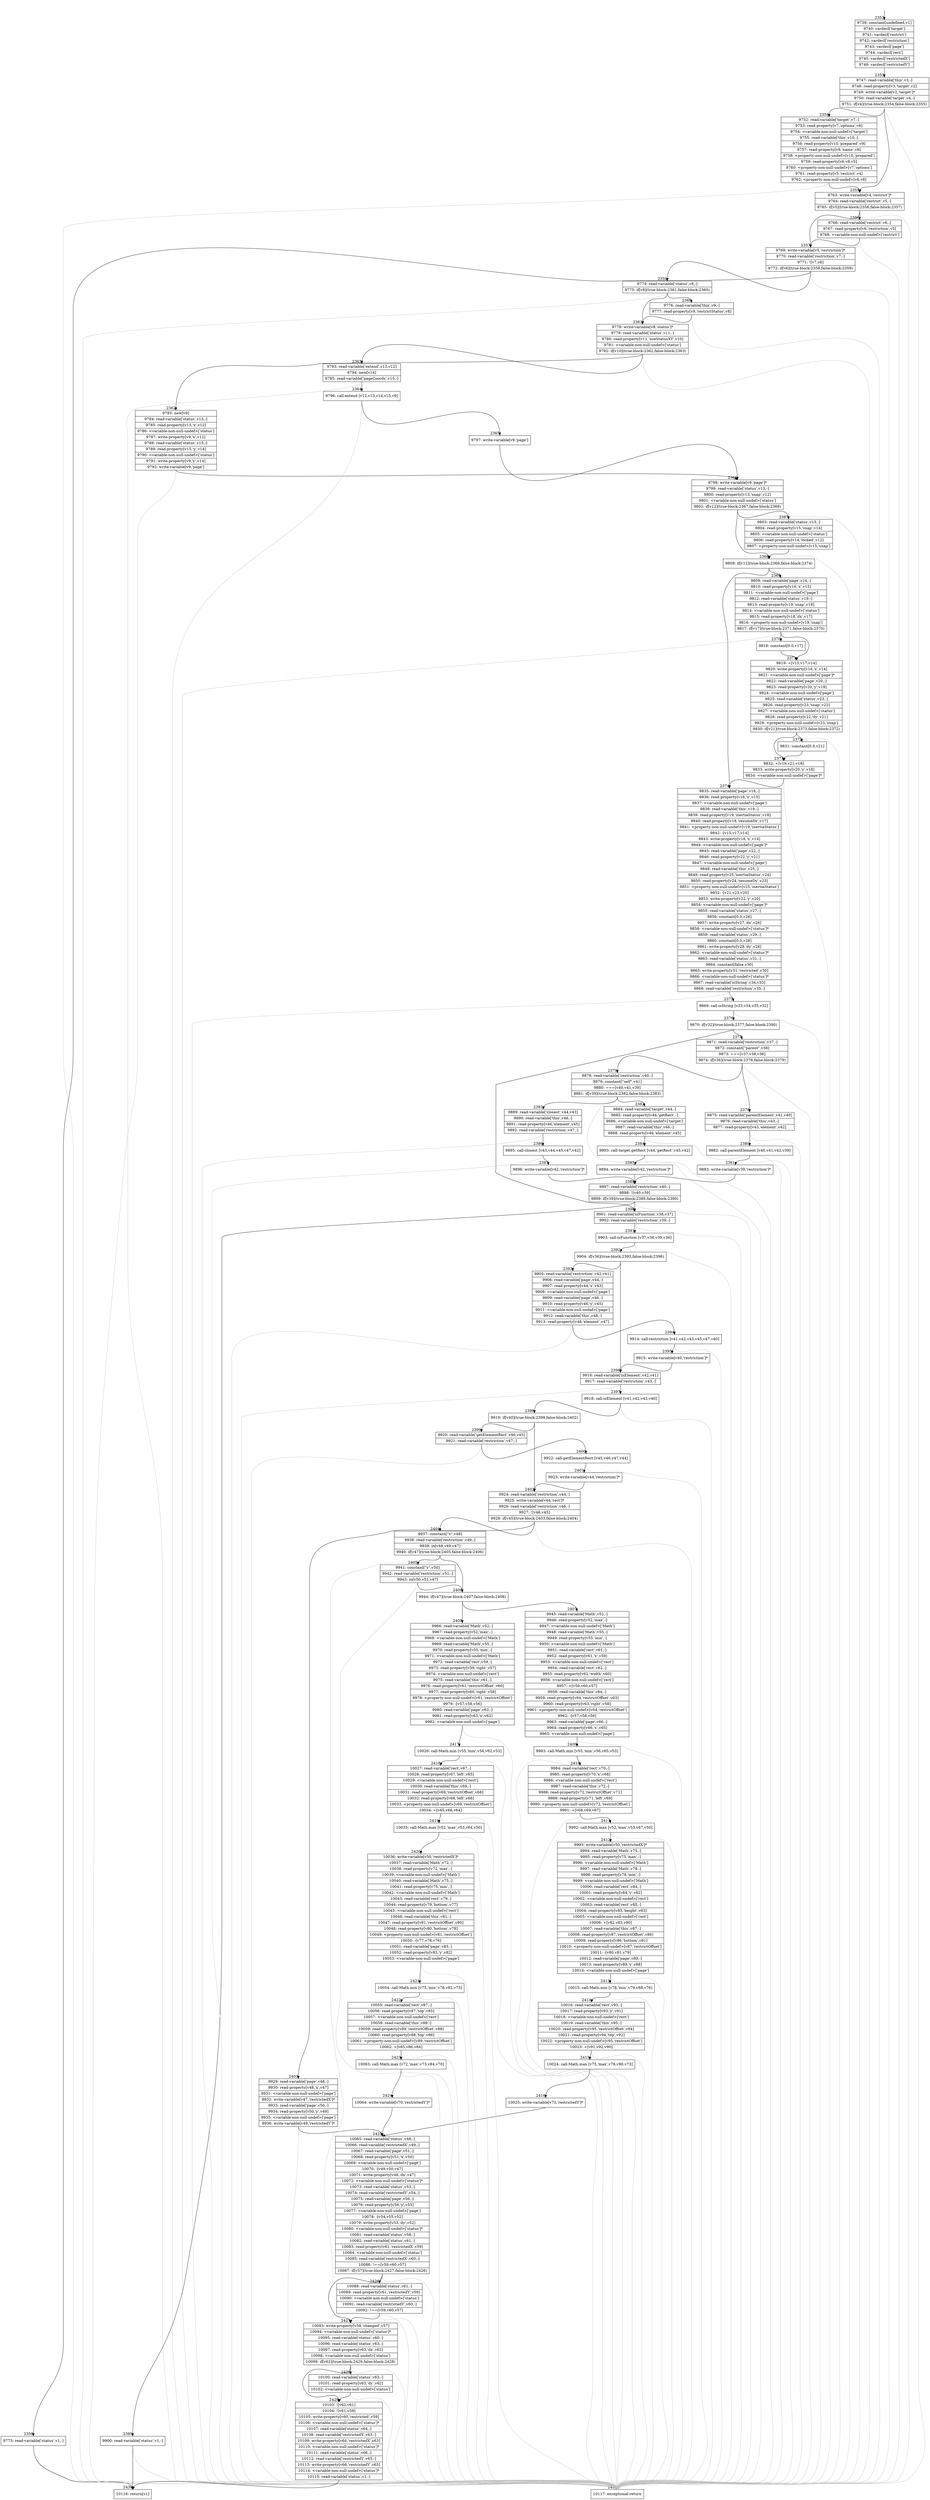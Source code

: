 digraph {
rankdir="TD"
BB_entry108[shape=none,label=""];
BB_entry108 -> BB2352 [tailport=s, headport=n, headlabel="    2352"]
BB2352 [shape=record label="{9739: constant[undefined,v1]|9740: vardecl['target']|9741: vardecl['restrict']|9742: vardecl['restriction']|9743: vardecl['page']|9744: vardecl['rect']|9745: vardecl['restrictedX']|9746: vardecl['restrictedY']}" ] 
BB2352 -> BB2353 [tailport=s, headport=n, headlabel="      2353"]
BB2353 [shape=record label="{9747: read-variable['this',v3,-]|9748: read-property[v3,'target',v2]|9749: write-variable[v2,'target']*|9750: read-variable['target',v4,-]|9751: if[v4](true-block:2354,false-block:2355)}" ] 
BB2353 -> BB2355 [tailport=s, headport=n, headlabel="      2355"]
BB2353 -> BB2354 [tailport=s, headport=n, headlabel="      2354"]
BB2353 -> BB2431 [tailport=s, headport=n, color=gray, headlabel="      2431"]
BB2354 [shape=record label="{9752: read-variable['target',v7,-]|9753: read-property[v7,'options',v6]|9754: \<variable-non-null-undef\>['target']|9755: read-variable['this',v10,-]|9756: read-property[v10,'prepared',v9]|9757: read-property[v9,'name',v8]|9758: \<property-non-null-undef\>[v10,'prepared']|9759: read-property[v6,v8,v5]|9760: \<property-non-null-undef\>[v7,'options']|9761: read-property[v5,'restrict',v4]|9762: \<property-non-null-undef\>[v6,v8]}" ] 
BB2354 -> BB2355 [tailport=s, headport=n]
BB2354 -> BB2431 [tailport=s, headport=n, color=gray]
BB2355 [shape=record label="{9763: write-variable[v4,'restrict']*|9764: read-variable['restrict',v5,-]|9765: if[v5](true-block:2356,false-block:2357)}" ] 
BB2355 -> BB2357 [tailport=s, headport=n, headlabel="      2357"]
BB2355 -> BB2356 [tailport=s, headport=n, headlabel="      2356"]
BB2355 -> BB2431 [tailport=s, headport=n, color=gray]
BB2356 [shape=record label="{9766: read-variable['restrict',v6,-]|9767: read-property[v6,'restriction',v5]|9768: \<variable-non-null-undef\>['restrict']}" ] 
BB2356 -> BB2357 [tailport=s, headport=n]
BB2356 -> BB2431 [tailport=s, headport=n, color=gray]
BB2357 [shape=record label="{9769: write-variable[v5,'restriction']*|9770: read-variable['restriction',v7,-]|9771: ![v7,v6]|9772: if[v6](true-block:2358,false-block:2359)}" ] 
BB2357 -> BB2358 [tailport=s, headport=n, headlabel="      2358"]
BB2357 -> BB2359 [tailport=s, headport=n, headlabel="      2359"]
BB2357 -> BB2431 [tailport=s, headport=n, color=gray]
BB2358 [shape=record label="{9773: read-variable['status',v1,-]}" ] 
BB2358 -> BB2430 [tailport=s, headport=n, headlabel="      2430"]
BB2358 -> BB2431 [tailport=s, headport=n, color=gray]
BB2359 [shape=record label="{9774: read-variable['status',v8,-]|9775: if[v8](true-block:2361,false-block:2360)}" ] 
BB2359 -> BB2361 [tailport=s, headport=n, headlabel="      2361"]
BB2359 -> BB2360 [tailport=s, headport=n, headlabel="      2360"]
BB2359 -> BB2431 [tailport=s, headport=n, color=gray]
BB2360 [shape=record label="{9776: read-variable['this',v9,-]|9777: read-property[v9,'restrictStatus',v8]}" ] 
BB2360 -> BB2361 [tailport=s, headport=n]
BB2360 -> BB2431 [tailport=s, headport=n, color=gray]
BB2361 [shape=record label="{9778: write-variable[v8,'status']*|9779: read-variable['status',v11,-]|9780: read-property[v11,'useStatusXY',v10]|9781: \<variable-non-null-undef\>['status']|9782: if[v10](true-block:2362,false-block:2363)}" ] 
BB2361 -> BB2362 [tailport=s, headport=n, headlabel="      2362"]
BB2361 -> BB2363 [tailport=s, headport=n, headlabel="      2363"]
BB2361 -> BB2431 [tailport=s, headport=n, color=gray]
BB2362 [shape=record label="{9783: new[v9]|9784: read-variable['status',v13,-]|9785: read-property[v13,'x',v12]|9786: \<variable-non-null-undef\>['status']|9787: write-property[v9,'x',v12]|9788: read-variable['status',v15,-]|9789: read-property[v15,'y',v14]|9790: \<variable-non-null-undef\>['status']|9791: write-property[v9,'y',v14]|9792: write-variable[v9,'page']}" ] 
BB2362 -> BB2366 [tailport=s, headport=n, headlabel="      2366"]
BB2362 -> BB2431 [tailport=s, headport=n, color=gray]
BB2363 [shape=record label="{9793: read-variable['extend',v13,v12]|9794: new[v14]|9795: read-variable['pageCoords',v15,-]}" ] 
BB2363 -> BB2364 [tailport=s, headport=n, headlabel="      2364"]
BB2363 -> BB2431 [tailport=s, headport=n, color=gray]
BB2364 [shape=record label="{9796: call-extend [v12,v13,v14,v15,v9]}" ] 
BB2364 -> BB2365 [tailport=s, headport=n, headlabel="      2365"]
BB2364 -> BB2431 [tailport=s, headport=n, color=gray]
BB2365 [shape=record label="{9797: write-variable[v9,'page']}" ] 
BB2365 -> BB2366 [tailport=s, headport=n]
BB2366 [shape=record label="{9798: write-variable[v9,'page']*|9799: read-variable['status',v13,-]|9800: read-property[v13,'snap',v12]|9801: \<variable-non-null-undef\>['status']|9802: if[v12](true-block:2367,false-block:2368)}" ] 
BB2366 -> BB2368 [tailport=s, headport=n, headlabel="      2368"]
BB2366 -> BB2367 [tailport=s, headport=n, headlabel="      2367"]
BB2366 -> BB2431 [tailport=s, headport=n, color=gray]
BB2367 [shape=record label="{9803: read-variable['status',v15,-]|9804: read-property[v15,'snap',v14]|9805: \<variable-non-null-undef\>['status']|9806: read-property[v14,'locked',v12]|9807: \<property-non-null-undef\>[v15,'snap']}" ] 
BB2367 -> BB2368 [tailport=s, headport=n]
BB2367 -> BB2431 [tailport=s, headport=n, color=gray]
BB2368 [shape=record label="{9808: if[v12](true-block:2369,false-block:2374)}" ] 
BB2368 -> BB2369 [tailport=s, headport=n, headlabel="      2369"]
BB2368 -> BB2374 [tailport=s, headport=n, headlabel="      2374"]
BB2369 [shape=record label="{9809: read-variable['page',v16,-]|9810: read-property[v16,'x',v15]|9811: \<variable-non-null-undef\>['page']|9812: read-variable['status',v19,-]|9813: read-property[v19,'snap',v18]|9814: \<variable-non-null-undef\>['status']|9815: read-property[v18,'dx',v17]|9816: \<property-non-null-undef\>[v19,'snap']|9817: if[v17](true-block:2371,false-block:2370)}" ] 
BB2369 -> BB2371 [tailport=s, headport=n, headlabel="      2371"]
BB2369 -> BB2370 [tailport=s, headport=n, headlabel="      2370"]
BB2369 -> BB2431 [tailport=s, headport=n, color=gray]
BB2370 [shape=record label="{9818: constant[0.0,v17]}" ] 
BB2370 -> BB2371 [tailport=s, headport=n]
BB2371 [shape=record label="{9819: +[v15,v17,v14]|9820: write-property[v16,'x',v14]|9821: \<variable-non-null-undef\>['page']*|9822: read-variable['page',v20,-]|9823: read-property[v20,'y',v19]|9824: \<variable-non-null-undef\>['page']|9825: read-variable['status',v23,-]|9826: read-property[v23,'snap',v22]|9827: \<variable-non-null-undef\>['status']|9828: read-property[v22,'dy',v21]|9829: \<property-non-null-undef\>[v23,'snap']|9830: if[v21](true-block:2373,false-block:2372)}" ] 
BB2371 -> BB2373 [tailport=s, headport=n, headlabel="      2373"]
BB2371 -> BB2372 [tailport=s, headport=n, headlabel="      2372"]
BB2371 -> BB2431 [tailport=s, headport=n, color=gray]
BB2372 [shape=record label="{9831: constant[0.0,v21]}" ] 
BB2372 -> BB2373 [tailport=s, headport=n]
BB2373 [shape=record label="{9832: +[v19,v21,v18]|9833: write-property[v20,'y',v18]|9834: \<variable-non-null-undef\>['page']*}" ] 
BB2373 -> BB2374 [tailport=s, headport=n]
BB2373 -> BB2431 [tailport=s, headport=n, color=gray]
BB2374 [shape=record label="{9835: read-variable['page',v16,-]|9836: read-property[v16,'x',v15]|9837: \<variable-non-null-undef\>['page']|9838: read-variable['this',v19,-]|9839: read-property[v19,'inertiaStatus',v18]|9840: read-property[v18,'resumeDx',v17]|9841: \<property-non-null-undef\>[v19,'inertiaStatus']|9842: -[v15,v17,v14]|9843: write-property[v16,'x',v14]|9844: \<variable-non-null-undef\>['page']*|9845: read-variable['page',v22,-]|9846: read-property[v22,'y',v21]|9847: \<variable-non-null-undef\>['page']|9848: read-variable['this',v25,-]|9849: read-property[v25,'inertiaStatus',v24]|9850: read-property[v24,'resumeDy',v23]|9851: \<property-non-null-undef\>[v25,'inertiaStatus']|9852: -[v21,v23,v20]|9853: write-property[v22,'y',v20]|9854: \<variable-non-null-undef\>['page']*|9855: read-variable['status',v27,-]|9856: constant[0.0,v26]|9857: write-property[v27,'dx',v26]|9858: \<variable-non-null-undef\>['status']*|9859: read-variable['status',v29,-]|9860: constant[0.0,v28]|9861: write-property[v29,'dy',v28]|9862: \<variable-non-null-undef\>['status']*|9863: read-variable['status',v31,-]|9864: constant[false,v30]|9865: write-property[v31,'restricted',v30]|9866: \<variable-non-null-undef\>['status']*|9867: read-variable['isString',v34,v33]|9868: read-variable['restriction',v35,-]}" ] 
BB2374 -> BB2375 [tailport=s, headport=n, headlabel="      2375"]
BB2374 -> BB2431 [tailport=s, headport=n, color=gray]
BB2375 [shape=record label="{9869: call-isString [v33,v34,v35,v32]}" ] 
BB2375 -> BB2376 [tailport=s, headport=n, headlabel="      2376"]
BB2375 -> BB2431 [tailport=s, headport=n, color=gray]
BB2376 [shape=record label="{9870: if[v32](true-block:2377,false-block:2390)}" ] 
BB2376 -> BB2377 [tailport=s, headport=n, headlabel="      2377"]
BB2376 -> BB2390 [tailport=s, headport=n, headlabel="      2390"]
BB2377 [shape=record label="{9871: read-variable['restriction',v37,-]|9872: constant[\"parent\",v38]|9873: ===[v37,v38,v36]|9874: if[v36](true-block:2378,false-block:2379)}" ] 
BB2377 -> BB2378 [tailport=s, headport=n, headlabel="      2378"]
BB2377 -> BB2379 [tailport=s, headport=n, headlabel="      2379"]
BB2377 -> BB2431 [tailport=s, headport=n, color=gray]
BB2378 [shape=record label="{9875: read-variable['parentElement',v41,v40]|9876: read-variable['this',v43,-]|9877: read-property[v43,'element',v42]}" ] 
BB2378 -> BB2380 [tailport=s, headport=n, headlabel="      2380"]
BB2378 -> BB2431 [tailport=s, headport=n, color=gray]
BB2379 [shape=record label="{9878: read-variable['restriction',v40,-]|9879: constant[\"self\",v41]|9880: ===[v40,v41,v39]|9881: if[v39](true-block:2382,false-block:2383)}" ] 
BB2379 -> BB2382 [tailport=s, headport=n, headlabel="      2382"]
BB2379 -> BB2383 [tailport=s, headport=n, headlabel="      2383"]
BB2379 -> BB2431 [tailport=s, headport=n, color=gray]
BB2380 [shape=record label="{9882: call-parentElement [v40,v41,v42,v39]}" ] 
BB2380 -> BB2381 [tailport=s, headport=n, headlabel="      2381"]
BB2380 -> BB2431 [tailport=s, headport=n, color=gray]
BB2381 [shape=record label="{9883: write-variable[v39,'restriction']*}" ] 
BB2381 -> BB2388 [tailport=s, headport=n, headlabel="      2388"]
BB2382 [shape=record label="{9884: read-variable['target',v44,-]|9885: read-property[v44,'getRect',-]|9886: \<variable-non-null-undef\>['target']|9887: read-variable['this',v46,-]|9888: read-property[v46,'element',v45]}" ] 
BB2382 -> BB2384 [tailport=s, headport=n, headlabel="      2384"]
BB2382 -> BB2431 [tailport=s, headport=n, color=gray]
BB2383 [shape=record label="{9889: read-variable['closest',v44,v43]|9890: read-variable['this',v46,-]|9891: read-property[v46,'element',v45]|9892: read-variable['restriction',v47,-]}" ] 
BB2383 -> BB2386 [tailport=s, headport=n, headlabel="      2386"]
BB2383 -> BB2431 [tailport=s, headport=n, color=gray]
BB2384 [shape=record label="{9893: call-target.getRect [v44,'getRect',v45,v42]}" ] 
BB2384 -> BB2385 [tailport=s, headport=n, headlabel="      2385"]
BB2384 -> BB2431 [tailport=s, headport=n, color=gray]
BB2385 [shape=record label="{9894: write-variable[v42,'restriction']*}" ] 
BB2385 -> BB2388 [tailport=s, headport=n]
BB2386 [shape=record label="{9895: call-closest [v43,v44,v45,v47,v42]}" ] 
BB2386 -> BB2387 [tailport=s, headport=n, headlabel="      2387"]
BB2386 -> BB2431 [tailport=s, headport=n, color=gray]
BB2387 [shape=record label="{9896: write-variable[v42,'restriction']*}" ] 
BB2387 -> BB2388 [tailport=s, headport=n]
BB2388 [shape=record label="{9897: read-variable['restriction',v40,-]|9898: ![v40,v39]|9899: if[v39](true-block:2389,false-block:2390)}" ] 
BB2388 -> BB2389 [tailport=s, headport=n, headlabel="      2389"]
BB2388 -> BB2390 [tailport=s, headport=n]
BB2388 -> BB2431 [tailport=s, headport=n, color=gray]
BB2389 [shape=record label="{9900: read-variable['status',v1,-]}" ] 
BB2389 -> BB2430 [tailport=s, headport=n]
BB2389 -> BB2431 [tailport=s, headport=n, color=gray]
BB2390 [shape=record label="{9901: read-variable['isFunction',v38,v37]|9902: read-variable['restriction',v39,-]}" ] 
BB2390 -> BB2391 [tailport=s, headport=n, headlabel="      2391"]
BB2390 -> BB2431 [tailport=s, headport=n, color=gray]
BB2391 [shape=record label="{9903: call-isFunction [v37,v38,v39,v36]}" ] 
BB2391 -> BB2392 [tailport=s, headport=n, headlabel="      2392"]
BB2391 -> BB2431 [tailport=s, headport=n, color=gray]
BB2392 [shape=record label="{9904: if[v36](true-block:2393,false-block:2396)}" ] 
BB2392 -> BB2393 [tailport=s, headport=n, headlabel="      2393"]
BB2392 -> BB2396 [tailport=s, headport=n, headlabel="      2396"]
BB2393 [shape=record label="{9905: read-variable['restriction',v42,v41]|9906: read-variable['page',v44,-]|9907: read-property[v44,'x',v43]|9908: \<variable-non-null-undef\>['page']|9909: read-variable['page',v46,-]|9910: read-property[v46,'y',v45]|9911: \<variable-non-null-undef\>['page']|9912: read-variable['this',v48,-]|9913: read-property[v48,'element',v47]}" ] 
BB2393 -> BB2394 [tailport=s, headport=n, headlabel="      2394"]
BB2393 -> BB2431 [tailport=s, headport=n, color=gray]
BB2394 [shape=record label="{9914: call-restriction [v41,v42,v43,v45,v47,v40]}" ] 
BB2394 -> BB2395 [tailport=s, headport=n, headlabel="      2395"]
BB2394 -> BB2431 [tailport=s, headport=n, color=gray]
BB2395 [shape=record label="{9915: write-variable[v40,'restriction']*}" ] 
BB2395 -> BB2396 [tailport=s, headport=n]
BB2396 [shape=record label="{9916: read-variable['isElement',v42,v41]|9917: read-variable['restriction',v43,-]}" ] 
BB2396 -> BB2397 [tailport=s, headport=n, headlabel="      2397"]
BB2396 -> BB2431 [tailport=s, headport=n, color=gray]
BB2397 [shape=record label="{9918: call-isElement [v41,v42,v43,v40]}" ] 
BB2397 -> BB2398 [tailport=s, headport=n, headlabel="      2398"]
BB2397 -> BB2431 [tailport=s, headport=n, color=gray]
BB2398 [shape=record label="{9919: if[v40](true-block:2399,false-block:2402)}" ] 
BB2398 -> BB2399 [tailport=s, headport=n, headlabel="      2399"]
BB2398 -> BB2402 [tailport=s, headport=n, headlabel="      2402"]
BB2399 [shape=record label="{9920: read-variable['getElementRect',v46,v45]|9921: read-variable['restriction',v47,-]}" ] 
BB2399 -> BB2400 [tailport=s, headport=n, headlabel="      2400"]
BB2399 -> BB2431 [tailport=s, headport=n, color=gray]
BB2400 [shape=record label="{9922: call-getElementRect [v45,v46,v47,v44]}" ] 
BB2400 -> BB2401 [tailport=s, headport=n, headlabel="      2401"]
BB2400 -> BB2431 [tailport=s, headport=n, color=gray]
BB2401 [shape=record label="{9923: write-variable[v44,'restriction']*}" ] 
BB2401 -> BB2402 [tailport=s, headport=n]
BB2402 [shape=record label="{9924: read-variable['restriction',v44,-]|9925: write-variable[v44,'rect']*|9926: read-variable['restriction',v46,-]|9927: ![v46,v45]|9928: if[v45](true-block:2403,false-block:2404)}" ] 
BB2402 -> BB2403 [tailport=s, headport=n, headlabel="      2403"]
BB2402 -> BB2404 [tailport=s, headport=n, headlabel="      2404"]
BB2402 -> BB2431 [tailport=s, headport=n, color=gray]
BB2403 [shape=record label="{9929: read-variable['page',v48,-]|9930: read-property[v48,'x',v47]|9931: \<variable-non-null-undef\>['page']|9932: write-variable[v47,'restrictedX']*|9933: read-variable['page',v50,-]|9934: read-property[v50,'y',v49]|9935: \<variable-non-null-undef\>['page']|9936: write-variable[v49,'restrictedY']*}" ] 
BB2403 -> BB2425 [tailport=s, headport=n, headlabel="      2425"]
BB2403 -> BB2431 [tailport=s, headport=n, color=gray]
BB2404 [shape=record label="{9937: constant[\"x\",v48]|9938: read-variable['restriction',v49,-]|9939: in[v48,v49,v47]|9940: if[v47](true-block:2405,false-block:2406)}" ] 
BB2404 -> BB2406 [tailport=s, headport=n, headlabel="      2406"]
BB2404 -> BB2405 [tailport=s, headport=n, headlabel="      2405"]
BB2404 -> BB2431 [tailport=s, headport=n, color=gray]
BB2405 [shape=record label="{9941: constant[\"y\",v50]|9942: read-variable['restriction',v51,-]|9943: in[v50,v51,v47]}" ] 
BB2405 -> BB2406 [tailport=s, headport=n]
BB2405 -> BB2431 [tailport=s, headport=n, color=gray]
BB2406 [shape=record label="{9944: if[v47](true-block:2407,false-block:2408)}" ] 
BB2406 -> BB2407 [tailport=s, headport=n, headlabel="      2407"]
BB2406 -> BB2408 [tailport=s, headport=n, headlabel="      2408"]
BB2407 [shape=record label="{9945: read-variable['Math',v52,-]|9946: read-property[v52,'max',-]|9947: \<variable-non-null-undef\>['Math']|9948: read-variable['Math',v55,-]|9949: read-property[v55,'min',-]|9950: \<variable-non-null-undef\>['Math']|9951: read-variable['rect',v61,-]|9952: read-property[v61,'x',v59]|9953: \<variable-non-null-undef\>['rect']|9954: read-variable['rect',v62,-]|9955: read-property[v62,'width',v60]|9956: \<variable-non-null-undef\>['rect']|9957: +[v59,v60,v57]|9958: read-variable['this',v64,-]|9959: read-property[v64,'restrictOffset',v63]|9960: read-property[v63,'right',v58]|9961: \<property-non-null-undef\>[v64,'restrictOffset']|9962: -[v57,v58,v56]|9963: read-variable['page',v66,-]|9964: read-property[v66,'x',v65]|9965: \<variable-non-null-undef\>['page']}" ] 
BB2407 -> BB2409 [tailport=s, headport=n, headlabel="      2409"]
BB2407 -> BB2431 [tailport=s, headport=n, color=gray]
BB2408 [shape=record label="{9966: read-variable['Math',v52,-]|9967: read-property[v52,'max',-]|9968: \<variable-non-null-undef\>['Math']|9969: read-variable['Math',v55,-]|9970: read-property[v55,'min',-]|9971: \<variable-non-null-undef\>['Math']|9972: read-variable['rect',v59,-]|9973: read-property[v59,'right',v57]|9974: \<variable-non-null-undef\>['rect']|9975: read-variable['this',v61,-]|9976: read-property[v61,'restrictOffset',v60]|9977: read-property[v60,'right',v58]|9978: \<property-non-null-undef\>[v61,'restrictOffset']|9979: -[v57,v58,v56]|9980: read-variable['page',v63,-]|9981: read-property[v63,'x',v62]|9982: \<variable-non-null-undef\>['page']}" ] 
BB2408 -> BB2417 [tailport=s, headport=n, headlabel="      2417"]
BB2408 -> BB2431 [tailport=s, headport=n, color=gray]
BB2409 [shape=record label="{9983: call-Math.min [v55,'min',v56,v65,v53]}" ] 
BB2409 -> BB2410 [tailport=s, headport=n, headlabel="      2410"]
BB2409 -> BB2431 [tailport=s, headport=n, color=gray]
BB2410 [shape=record label="{9984: read-variable['rect',v70,-]|9985: read-property[v70,'x',v68]|9986: \<variable-non-null-undef\>['rect']|9987: read-variable['this',v72,-]|9988: read-property[v72,'restrictOffset',v71]|9989: read-property[v71,'left',v69]|9990: \<property-non-null-undef\>[v72,'restrictOffset']|9991: +[v68,v69,v67]}" ] 
BB2410 -> BB2411 [tailport=s, headport=n, headlabel="      2411"]
BB2410 -> BB2431 [tailport=s, headport=n, color=gray]
BB2411 [shape=record label="{9992: call-Math.max [v52,'max',v53,v67,v50]}" ] 
BB2411 -> BB2412 [tailport=s, headport=n, headlabel="      2412"]
BB2411 -> BB2431 [tailport=s, headport=n, color=gray]
BB2412 [shape=record label="{9993: write-variable[v50,'restrictedX']*|9994: read-variable['Math',v75,-]|9995: read-property[v75,'max',-]|9996: \<variable-non-null-undef\>['Math']|9997: read-variable['Math',v78,-]|9998: read-property[v78,'min',-]|9999: \<variable-non-null-undef\>['Math']|10000: read-variable['rect',v84,-]|10001: read-property[v84,'y',v82]|10002: \<variable-non-null-undef\>['rect']|10003: read-variable['rect',v85,-]|10004: read-property[v85,'height',v83]|10005: \<variable-non-null-undef\>['rect']|10006: +[v82,v83,v80]|10007: read-variable['this',v87,-]|10008: read-property[v87,'restrictOffset',v86]|10009: read-property[v86,'bottom',v81]|10010: \<property-non-null-undef\>[v87,'restrictOffset']|10011: -[v80,v81,v79]|10012: read-variable['page',v89,-]|10013: read-property[v89,'y',v88]|10014: \<variable-non-null-undef\>['page']}" ] 
BB2412 -> BB2413 [tailport=s, headport=n, headlabel="      2413"]
BB2412 -> BB2431 [tailport=s, headport=n, color=gray]
BB2413 [shape=record label="{10015: call-Math.min [v78,'min',v79,v88,v76]}" ] 
BB2413 -> BB2414 [tailport=s, headport=n, headlabel="      2414"]
BB2413 -> BB2431 [tailport=s, headport=n, color=gray]
BB2414 [shape=record label="{10016: read-variable['rect',v93,-]|10017: read-property[v93,'y',v91]|10018: \<variable-non-null-undef\>['rect']|10019: read-variable['this',v95,-]|10020: read-property[v95,'restrictOffset',v94]|10021: read-property[v94,'top',v92]|10022: \<property-non-null-undef\>[v95,'restrictOffset']|10023: +[v91,v92,v90]}" ] 
BB2414 -> BB2415 [tailport=s, headport=n, headlabel="      2415"]
BB2414 -> BB2431 [tailport=s, headport=n, color=gray]
BB2415 [shape=record label="{10024: call-Math.max [v75,'max',v76,v90,v73]}" ] 
BB2415 -> BB2416 [tailport=s, headport=n, headlabel="      2416"]
BB2415 -> BB2431 [tailport=s, headport=n, color=gray]
BB2416 [shape=record label="{10025: write-variable[v73,'restrictedY']*}" ] 
BB2416 -> BB2425 [tailport=s, headport=n]
BB2417 [shape=record label="{10026: call-Math.min [v55,'min',v56,v62,v53]}" ] 
BB2417 -> BB2418 [tailport=s, headport=n, headlabel="      2418"]
BB2417 -> BB2431 [tailport=s, headport=n, color=gray]
BB2418 [shape=record label="{10027: read-variable['rect',v67,-]|10028: read-property[v67,'left',v65]|10029: \<variable-non-null-undef\>['rect']|10030: read-variable['this',v69,-]|10031: read-property[v69,'restrictOffset',v68]|10032: read-property[v68,'left',v66]|10033: \<property-non-null-undef\>[v69,'restrictOffset']|10034: +[v65,v66,v64]}" ] 
BB2418 -> BB2419 [tailport=s, headport=n, headlabel="      2419"]
BB2418 -> BB2431 [tailport=s, headport=n, color=gray]
BB2419 [shape=record label="{10035: call-Math.max [v52,'max',v53,v64,v50]}" ] 
BB2419 -> BB2420 [tailport=s, headport=n, headlabel="      2420"]
BB2419 -> BB2431 [tailport=s, headport=n, color=gray]
BB2420 [shape=record label="{10036: write-variable[v50,'restrictedX']*|10037: read-variable['Math',v72,-]|10038: read-property[v72,'max',-]|10039: \<variable-non-null-undef\>['Math']|10040: read-variable['Math',v75,-]|10041: read-property[v75,'min',-]|10042: \<variable-non-null-undef\>['Math']|10043: read-variable['rect',v79,-]|10044: read-property[v79,'bottom',v77]|10045: \<variable-non-null-undef\>['rect']|10046: read-variable['this',v81,-]|10047: read-property[v81,'restrictOffset',v80]|10048: read-property[v80,'bottom',v78]|10049: \<property-non-null-undef\>[v81,'restrictOffset']|10050: -[v77,v78,v76]|10051: read-variable['page',v83,-]|10052: read-property[v83,'y',v82]|10053: \<variable-non-null-undef\>['page']}" ] 
BB2420 -> BB2421 [tailport=s, headport=n, headlabel="      2421"]
BB2420 -> BB2431 [tailport=s, headport=n, color=gray]
BB2421 [shape=record label="{10054: call-Math.min [v75,'min',v76,v82,v73]}" ] 
BB2421 -> BB2422 [tailport=s, headport=n, headlabel="      2422"]
BB2421 -> BB2431 [tailport=s, headport=n, color=gray]
BB2422 [shape=record label="{10055: read-variable['rect',v87,-]|10056: read-property[v87,'top',v85]|10057: \<variable-non-null-undef\>['rect']|10058: read-variable['this',v89,-]|10059: read-property[v89,'restrictOffset',v88]|10060: read-property[v88,'top',v86]|10061: \<property-non-null-undef\>[v89,'restrictOffset']|10062: +[v85,v86,v84]}" ] 
BB2422 -> BB2423 [tailport=s, headport=n, headlabel="      2423"]
BB2422 -> BB2431 [tailport=s, headport=n, color=gray]
BB2423 [shape=record label="{10063: call-Math.max [v72,'max',v73,v84,v70]}" ] 
BB2423 -> BB2424 [tailport=s, headport=n, headlabel="      2424"]
BB2423 -> BB2431 [tailport=s, headport=n, color=gray]
BB2424 [shape=record label="{10064: write-variable[v70,'restrictedY']*}" ] 
BB2424 -> BB2425 [tailport=s, headport=n]
BB2425 [shape=record label="{10065: read-variable['status',v48,-]|10066: read-variable['restrictedX',v49,-]|10067: read-variable['page',v51,-]|10068: read-property[v51,'x',v50]|10069: \<variable-non-null-undef\>['page']|10070: -[v49,v50,v47]|10071: write-property[v48,'dx',v47]|10072: \<variable-non-null-undef\>['status']*|10073: read-variable['status',v53,-]|10074: read-variable['restrictedY',v54,-]|10075: read-variable['page',v56,-]|10076: read-property[v56,'y',v55]|10077: \<variable-non-null-undef\>['page']|10078: -[v54,v55,v52]|10079: write-property[v53,'dy',v52]|10080: \<variable-non-null-undef\>['status']*|10081: read-variable['status',v58,-]|10082: read-variable['status',v61,-]|10083: read-property[v61,'restrictedX',v59]|10084: \<variable-non-null-undef\>['status']|10085: read-variable['restrictedX',v60,-]|10086: !==[v59,v60,v57]|10087: if[v57](true-block:2427,false-block:2426)}" ] 
BB2425 -> BB2427 [tailport=s, headport=n, headlabel="      2427"]
BB2425 -> BB2426 [tailport=s, headport=n, headlabel="      2426"]
BB2425 -> BB2431 [tailport=s, headport=n, color=gray]
BB2426 [shape=record label="{10088: read-variable['status',v61,-]|10089: read-property[v61,'restrictedY',v59]|10090: \<variable-non-null-undef\>['status']|10091: read-variable['restrictedY',v60,-]|10092: !==[v59,v60,v57]}" ] 
BB2426 -> BB2427 [tailport=s, headport=n]
BB2426 -> BB2431 [tailport=s, headport=n, color=gray]
BB2427 [shape=record label="{10093: write-property[v58,'changed',v57]|10094: \<variable-non-null-undef\>['status']*|10095: read-variable['status',v60,-]|10096: read-variable['status',v63,-]|10097: read-property[v63,'dx',v62]|10098: \<variable-non-null-undef\>['status']|10099: if[v62](true-block:2429,false-block:2428)}" ] 
BB2427 -> BB2429 [tailport=s, headport=n, headlabel="      2429"]
BB2427 -> BB2428 [tailport=s, headport=n, headlabel="      2428"]
BB2427 -> BB2431 [tailport=s, headport=n, color=gray]
BB2428 [shape=record label="{10100: read-variable['status',v63,-]|10101: read-property[v63,'dy',v62]|10102: \<variable-non-null-undef\>['status']}" ] 
BB2428 -> BB2429 [tailport=s, headport=n]
BB2428 -> BB2431 [tailport=s, headport=n, color=gray]
BB2429 [shape=record label="{10103: ![v62,v61]|10104: ![v61,v59]|10105: write-property[v60,'restricted',v59]|10106: \<variable-non-null-undef\>['status']*|10107: read-variable['status',v64,-]|10108: read-variable['restrictedX',v63,-]|10109: write-property[v64,'restrictedX',v63]|10110: \<variable-non-null-undef\>['status']*|10111: read-variable['status',v66,-]|10112: read-variable['restrictedY',v65,-]|10113: write-property[v66,'restrictedY',v65]|10114: \<variable-non-null-undef\>['status']*|10115: read-variable['status',v1,-]}" ] 
BB2429 -> BB2430 [tailport=s, headport=n]
BB2429 -> BB2431 [tailport=s, headport=n, color=gray]
BB2430 [shape=record label="{10116: return[v1]}" ] 
BB2431 [shape=record label="{10117: exceptional-return}" ] 
//#$~ 3077
}
